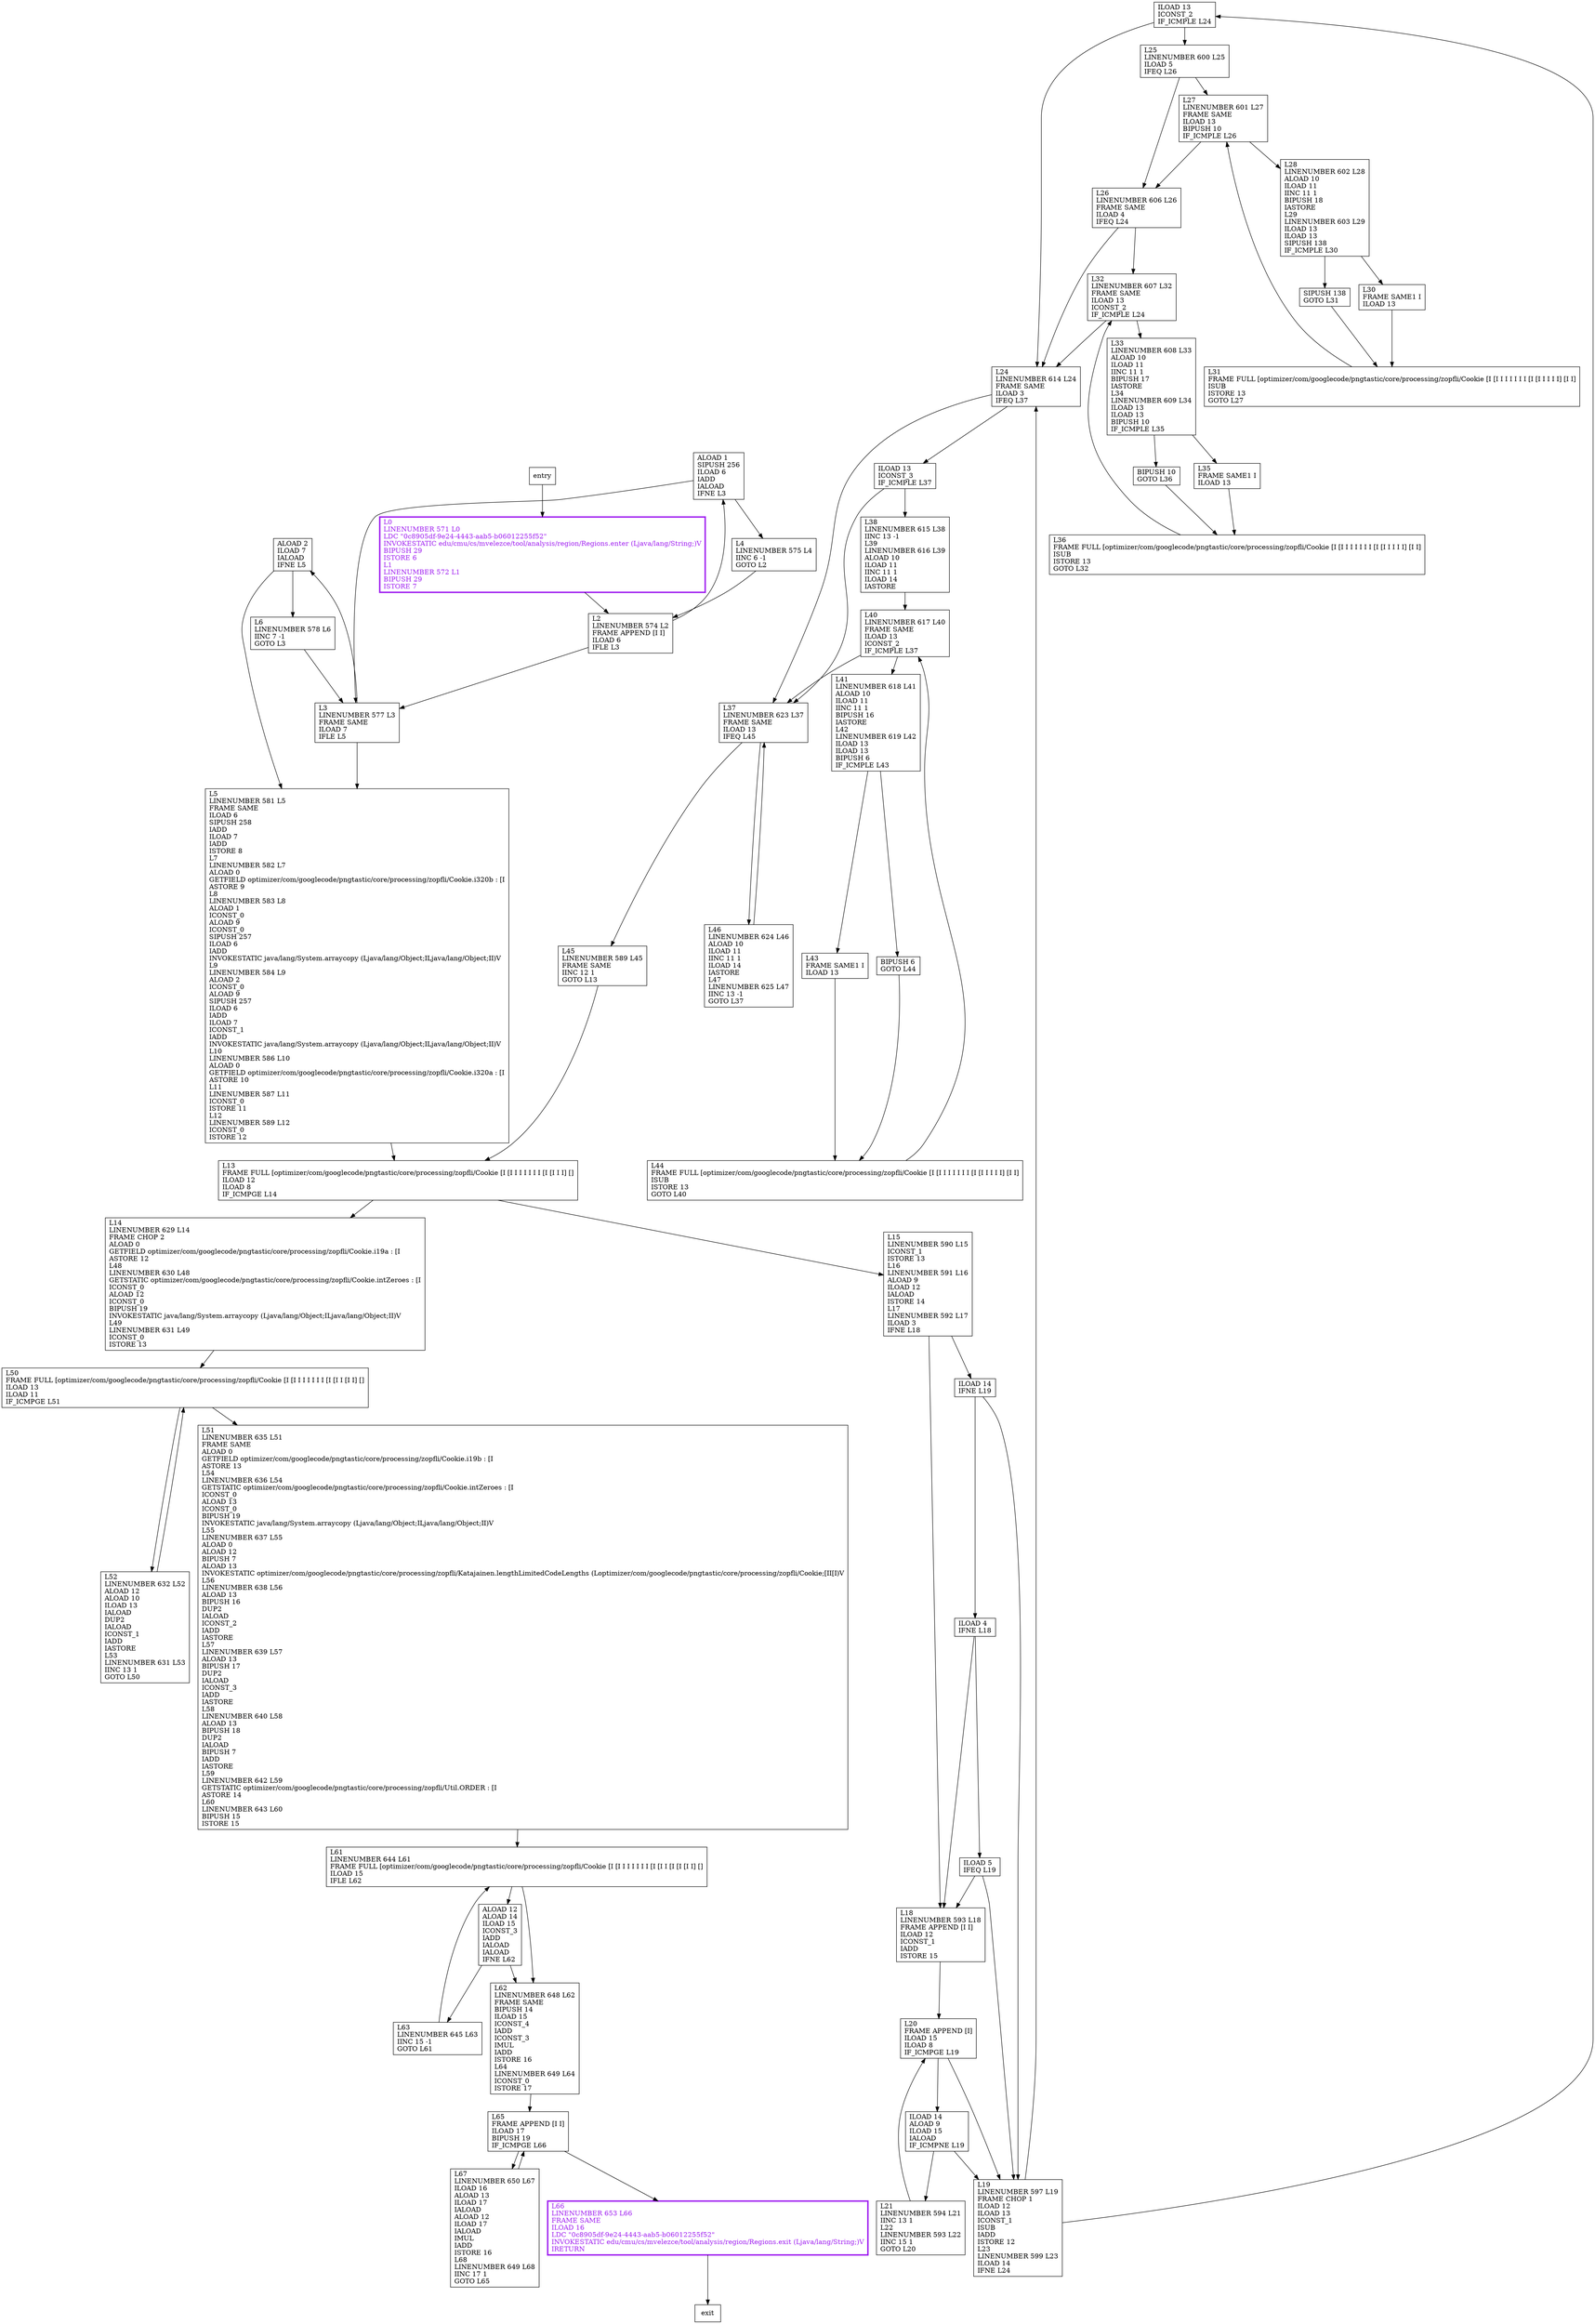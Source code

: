 digraph simulateEncodeTree {
node [shape=record];
703440120 [label="ILOAD 13\lICONST_2\lIF_ICMPLE L24\l"];
138708980 [label="ALOAD 1\lSIPUSH 256\lILOAD 6\lIADD\lIALOAD\lIFNE L3\l"];
271514713 [label="L40\lLINENUMBER 617 L40\lFRAME SAME\lILOAD 13\lICONST_2\lIF_ICMPLE L37\l"];
1966480630 [label="ILOAD 14\lIFNE L19\l"];
47719432 [label="L63\lLINENUMBER 645 L63\lIINC 15 -1\lGOTO L61\l"];
1548962651 [label="BIPUSH 10\lGOTO L36\l"];
201069753 [label="L4\lLINENUMBER 575 L4\lIINC 6 -1\lGOTO L2\l"];
244190700 [label="L46\lLINENUMBER 624 L46\lALOAD 10\lILOAD 11\lIINC 11 1\lILOAD 14\lIASTORE\lL47\lLINENUMBER 625 L47\lIINC 13 -1\lGOTO L37\l"];
1788582153 [label="L6\lLINENUMBER 578 L6\lIINC 7 -1\lGOTO L3\l"];
723689932 [label="L37\lLINENUMBER 623 L37\lFRAME SAME\lILOAD 13\lIFEQ L45\l"];
337813415 [label="L41\lLINENUMBER 618 L41\lALOAD 10\lILOAD 11\lIINC 11 1\lBIPUSH 16\lIASTORE\lL42\lLINENUMBER 619 L42\lILOAD 13\lILOAD 13\lBIPUSH 6\lIF_ICMPLE L43\l"];
874111547 [label="ILOAD 5\lIFEQ L19\l"];
1896712674 [label="ILOAD 14\lALOAD 9\lILOAD 15\lIALOAD\lIF_ICMPNE L19\l"];
1738784081 [label="SIPUSH 138\lGOTO L31\l"];
1029148906 [label="L28\lLINENUMBER 602 L28\lALOAD 10\lILOAD 11\lIINC 11 1\lBIPUSH 18\lIASTORE\lL29\lLINENUMBER 603 L29\lILOAD 13\lILOAD 13\lSIPUSH 138\lIF_ICMPLE L30\l"];
426052262 [label="L62\lLINENUMBER 648 L62\lFRAME SAME\lBIPUSH 14\lILOAD 15\lICONST_4\lIADD\lICONST_3\lIMUL\lIADD\lISTORE 16\lL64\lLINENUMBER 649 L64\lICONST_0\lISTORE 17\l"];
443348849 [label="L67\lLINENUMBER 650 L67\lILOAD 16\lALOAD 13\lILOAD 17\lIALOAD\lALOAD 12\lILOAD 17\lIALOAD\lIMUL\lIADD\lISTORE 16\lL68\lLINENUMBER 649 L68\lIINC 17 1\lGOTO L65\l"];
1979325411 [label="L51\lLINENUMBER 635 L51\lFRAME SAME\lALOAD 0\lGETFIELD optimizer/com/googlecode/pngtastic/core/processing/zopfli/Cookie.i19b : [I\lASTORE 13\lL54\lLINENUMBER 636 L54\lGETSTATIC optimizer/com/googlecode/pngtastic/core/processing/zopfli/Cookie.intZeroes : [I\lICONST_0\lALOAD 13\lICONST_0\lBIPUSH 19\lINVOKESTATIC java/lang/System.arraycopy (Ljava/lang/Object;ILjava/lang/Object;II)V\lL55\lLINENUMBER 637 L55\lALOAD 0\lALOAD 12\lBIPUSH 7\lALOAD 13\lINVOKESTATIC optimizer/com/googlecode/pngtastic/core/processing/zopfli/Katajainen.lengthLimitedCodeLengths (Loptimizer/com/googlecode/pngtastic/core/processing/zopfli/Cookie;[II[I)V\lL56\lLINENUMBER 638 L56\lALOAD 13\lBIPUSH 16\lDUP2\lIALOAD\lICONST_2\lIADD\lIASTORE\lL57\lLINENUMBER 639 L57\lALOAD 13\lBIPUSH 17\lDUP2\lIALOAD\lICONST_3\lIADD\lIASTORE\lL58\lLINENUMBER 640 L58\lALOAD 13\lBIPUSH 18\lDUP2\lIALOAD\lBIPUSH 7\lIADD\lIASTORE\lL59\lLINENUMBER 642 L59\lGETSTATIC optimizer/com/googlecode/pngtastic/core/processing/zopfli/Util.ORDER : [I\lASTORE 14\lL60\lLINENUMBER 643 L60\lBIPUSH 15\lISTORE 15\l"];
1440332016 [label="L14\lLINENUMBER 629 L14\lFRAME CHOP 2\lALOAD 0\lGETFIELD optimizer/com/googlecode/pngtastic/core/processing/zopfli/Cookie.i19a : [I\lASTORE 12\lL48\lLINENUMBER 630 L48\lGETSTATIC optimizer/com/googlecode/pngtastic/core/processing/zopfli/Cookie.intZeroes : [I\lICONST_0\lALOAD 12\lICONST_0\lBIPUSH 19\lINVOKESTATIC java/lang/System.arraycopy (Ljava/lang/Object;ILjava/lang/Object;II)V\lL49\lLINENUMBER 631 L49\lICONST_0\lISTORE 13\l"];
1806121021 [label="ILOAD 4\lIFNE L18\l"];
1831875736 [label="L19\lLINENUMBER 597 L19\lFRAME CHOP 1\lILOAD 12\lILOAD 13\lICONST_1\lISUB\lIADD\lISTORE 12\lL23\lLINENUMBER 599 L23\lILOAD 14\lIFNE L24\l"];
263588219 [label="L2\lLINENUMBER 574 L2\lFRAME APPEND [I I]\lILOAD 6\lIFLE L3\l"];
60187547 [label="L36\lFRAME FULL [optimizer/com/googlecode/pngtastic/core/processing/zopfli/Cookie [I [I I I I I I I [I [I I I I I] [I I]\lISUB\lISTORE 13\lGOTO L32\l"];
1649884294 [label="ILOAD 13\lICONST_3\lIF_ICMPLE L37\l"];
1293495023 [label="L0\lLINENUMBER 571 L0\lLDC \"0c8905df-9e24-4443-aab5-b06012255f52\"\lINVOKESTATIC edu/cmu/cs/mvelezce/tool/analysis/region/Regions.enter (Ljava/lang/String;)V\lBIPUSH 29\lISTORE 6\lL1\lLINENUMBER 572 L1\lBIPUSH 29\lISTORE 7\l"];
494266287 [label="L21\lLINENUMBER 594 L21\lIINC 13 1\lL22\lLINENUMBER 593 L22\lIINC 15 1\lGOTO L20\l"];
169370778 [label="L35\lFRAME SAME1 I\lILOAD 13\l"];
19467337 [label="ALOAD 2\lILOAD 7\lIALOAD\lIFNE L5\l"];
1463823265 [label="L31\lFRAME FULL [optimizer/com/googlecode/pngtastic/core/processing/zopfli/Cookie [I [I I I I I I I [I [I I I I I] [I I]\lISUB\lISTORE 13\lGOTO L27\l"];
462911221 [label="L25\lLINENUMBER 600 L25\lILOAD 5\lIFEQ L26\l"];
605600260 [label="L38\lLINENUMBER 615 L38\lIINC 13 -1\lL39\lLINENUMBER 616 L39\lALOAD 10\lILOAD 11\lIINC 11 1\lILOAD 14\lIASTORE\l"];
1137935956 [label="L18\lLINENUMBER 593 L18\lFRAME APPEND [I I]\lILOAD 12\lICONST_1\lIADD\lISTORE 15\l"];
315748820 [label="L13\lFRAME FULL [optimizer/com/googlecode/pngtastic/core/processing/zopfli/Cookie [I [I I I I I I I [I [I I I] []\lILOAD 12\lILOAD 8\lIF_ICMPGE L14\l"];
1338065644 [label="L20\lFRAME APPEND [I]\lILOAD 15\lILOAD 8\lIF_ICMPGE L19\l"];
2050529121 [label="L52\lLINENUMBER 632 L52\lALOAD 12\lALOAD 10\lILOAD 13\lIALOAD\lDUP2\lIALOAD\lICONST_1\lIADD\lIASTORE\lL53\lLINENUMBER 631 L53\lIINC 13 1\lGOTO L50\l"];
1577353545 [label="L26\lLINENUMBER 606 L26\lFRAME SAME\lILOAD 4\lIFEQ L24\l"];
1901648626 [label="BIPUSH 6\lGOTO L44\l"];
258447256 [label="L66\lLINENUMBER 653 L66\lFRAME SAME\lILOAD 16\lLDC \"0c8905df-9e24-4443-aab5-b06012255f52\"\lINVOKESTATIC edu/cmu/cs/mvelezce/tool/analysis/region/Regions.exit (Ljava/lang/String;)V\lIRETURN\l"];
1021656938 [label="ALOAD 12\lALOAD 14\lILOAD 15\lICONST_3\lIADD\lIALOAD\lIALOAD\lIFNE L62\l"];
69670055 [label="L50\lFRAME FULL [optimizer/com/googlecode/pngtastic/core/processing/zopfli/Cookie [I [I I I I I I I [I [I I [I I] []\lILOAD 13\lILOAD 11\lIF_ICMPGE L51\l"];
284268103 [label="L44\lFRAME FULL [optimizer/com/googlecode/pngtastic/core/processing/zopfli/Cookie [I [I I I I I I I [I [I I I I I] [I I]\lISUB\lISTORE 13\lGOTO L40\l"];
1881868027 [label="L33\lLINENUMBER 608 L33\lALOAD 10\lILOAD 11\lIINC 11 1\lBIPUSH 17\lIASTORE\lL34\lLINENUMBER 609 L34\lILOAD 13\lILOAD 13\lBIPUSH 10\lIF_ICMPLE L35\l"];
173115411 [label="L15\lLINENUMBER 590 L15\lICONST_1\lISTORE 13\lL16\lLINENUMBER 591 L16\lALOAD 9\lILOAD 12\lIALOAD\lISTORE 14\lL17\lLINENUMBER 592 L17\lILOAD 3\lIFNE L18\l"];
1055300312 [label="L61\lLINENUMBER 644 L61\lFRAME FULL [optimizer/com/googlecode/pngtastic/core/processing/zopfli/Cookie [I [I I I I I I I [I [I I [I [I [I I] []\lILOAD 15\lIFLE L62\l"];
771642661 [label="L5\lLINENUMBER 581 L5\lFRAME SAME\lILOAD 6\lSIPUSH 258\lIADD\lILOAD 7\lIADD\lISTORE 8\lL7\lLINENUMBER 582 L7\lALOAD 0\lGETFIELD optimizer/com/googlecode/pngtastic/core/processing/zopfli/Cookie.i320b : [I\lASTORE 9\lL8\lLINENUMBER 583 L8\lALOAD 1\lICONST_0\lALOAD 9\lICONST_0\lSIPUSH 257\lILOAD 6\lIADD\lINVOKESTATIC java/lang/System.arraycopy (Ljava/lang/Object;ILjava/lang/Object;II)V\lL9\lLINENUMBER 584 L9\lALOAD 2\lICONST_0\lALOAD 9\lSIPUSH 257\lILOAD 6\lIADD\lILOAD 7\lICONST_1\lIADD\lINVOKESTATIC java/lang/System.arraycopy (Ljava/lang/Object;ILjava/lang/Object;II)V\lL10\lLINENUMBER 586 L10\lALOAD 0\lGETFIELD optimizer/com/googlecode/pngtastic/core/processing/zopfli/Cookie.i320a : [I\lASTORE 10\lL11\lLINENUMBER 587 L11\lICONST_0\lISTORE 11\lL12\lLINENUMBER 589 L12\lICONST_0\lISTORE 12\l"];
716206126 [label="L43\lFRAME SAME1 I\lILOAD 13\l"];
959897458 [label="L45\lLINENUMBER 589 L45\lFRAME SAME\lIINC 12 1\lGOTO L13\l"];
337039263 [label="L3\lLINENUMBER 577 L3\lFRAME SAME\lILOAD 7\lIFLE L5\l"];
884111637 [label="L24\lLINENUMBER 614 L24\lFRAME SAME\lILOAD 3\lIFEQ L37\l"];
2044272973 [label="L27\lLINENUMBER 601 L27\lFRAME SAME\lILOAD 13\lBIPUSH 10\lIF_ICMPLE L26\l"];
1507293264 [label="L65\lFRAME APPEND [I I]\lILOAD 17\lBIPUSH 19\lIF_ICMPGE L66\l"];
500660587 [label="L30\lFRAME SAME1 I\lILOAD 13\l"];
1452355939 [label="L32\lLINENUMBER 607 L32\lFRAME SAME\lILOAD 13\lICONST_2\lIF_ICMPLE L24\l"];
entry;
exit;
703440120 -> 462911221;
703440120 -> 884111637;
138708980 -> 337039263;
138708980 -> 201069753;
271514713 -> 723689932;
271514713 -> 337813415;
1966480630 -> 1806121021;
1966480630 -> 1831875736;
47719432 -> 1055300312;
1548962651 -> 60187547;
201069753 -> 263588219;
244190700 -> 723689932;
1788582153 -> 337039263;
723689932 -> 959897458;
723689932 -> 244190700;
337813415 -> 716206126;
337813415 -> 1901648626;
874111547 -> 1137935956;
874111547 -> 1831875736;
1896712674 -> 1831875736;
1896712674 -> 494266287;
1738784081 -> 1463823265;
1029148906 -> 1738784081;
1029148906 -> 500660587;
426052262 -> 1507293264;
443348849 -> 1507293264;
1979325411 -> 1055300312;
1440332016 -> 69670055;
1806121021 -> 1137935956;
1806121021 -> 874111547;
1831875736 -> 703440120;
1831875736 -> 884111637;
263588219 -> 138708980;
263588219 -> 337039263;
entry -> 1293495023;
60187547 -> 1452355939;
1649884294 -> 605600260;
1649884294 -> 723689932;
1293495023 -> 263588219;
494266287 -> 1338065644;
169370778 -> 60187547;
19467337 -> 771642661;
19467337 -> 1788582153;
1463823265 -> 2044272973;
462911221 -> 1577353545;
462911221 -> 2044272973;
605600260 -> 271514713;
1137935956 -> 1338065644;
315748820 -> 1440332016;
315748820 -> 173115411;
1338065644 -> 1896712674;
1338065644 -> 1831875736;
2050529121 -> 69670055;
1577353545 -> 884111637;
1577353545 -> 1452355939;
1901648626 -> 284268103;
258447256 -> exit;
1021656938 -> 426052262;
1021656938 -> 47719432;
69670055 -> 1979325411;
69670055 -> 2050529121;
284268103 -> 271514713;
1881868027 -> 169370778;
1881868027 -> 1548962651;
173115411 -> 1137935956;
173115411 -> 1966480630;
1055300312 -> 426052262;
1055300312 -> 1021656938;
771642661 -> 315748820;
716206126 -> 284268103;
959897458 -> 315748820;
337039263 -> 771642661;
337039263 -> 19467337;
884111637 -> 1649884294;
884111637 -> 723689932;
2044272973 -> 1577353545;
2044272973 -> 1029148906;
1507293264 -> 443348849;
1507293264 -> 258447256;
500660587 -> 1463823265;
1452355939 -> 1881868027;
1452355939 -> 884111637;
1293495023[fontcolor="purple", penwidth=3, color="purple"];
258447256[fontcolor="purple", penwidth=3, color="purple"];
}
